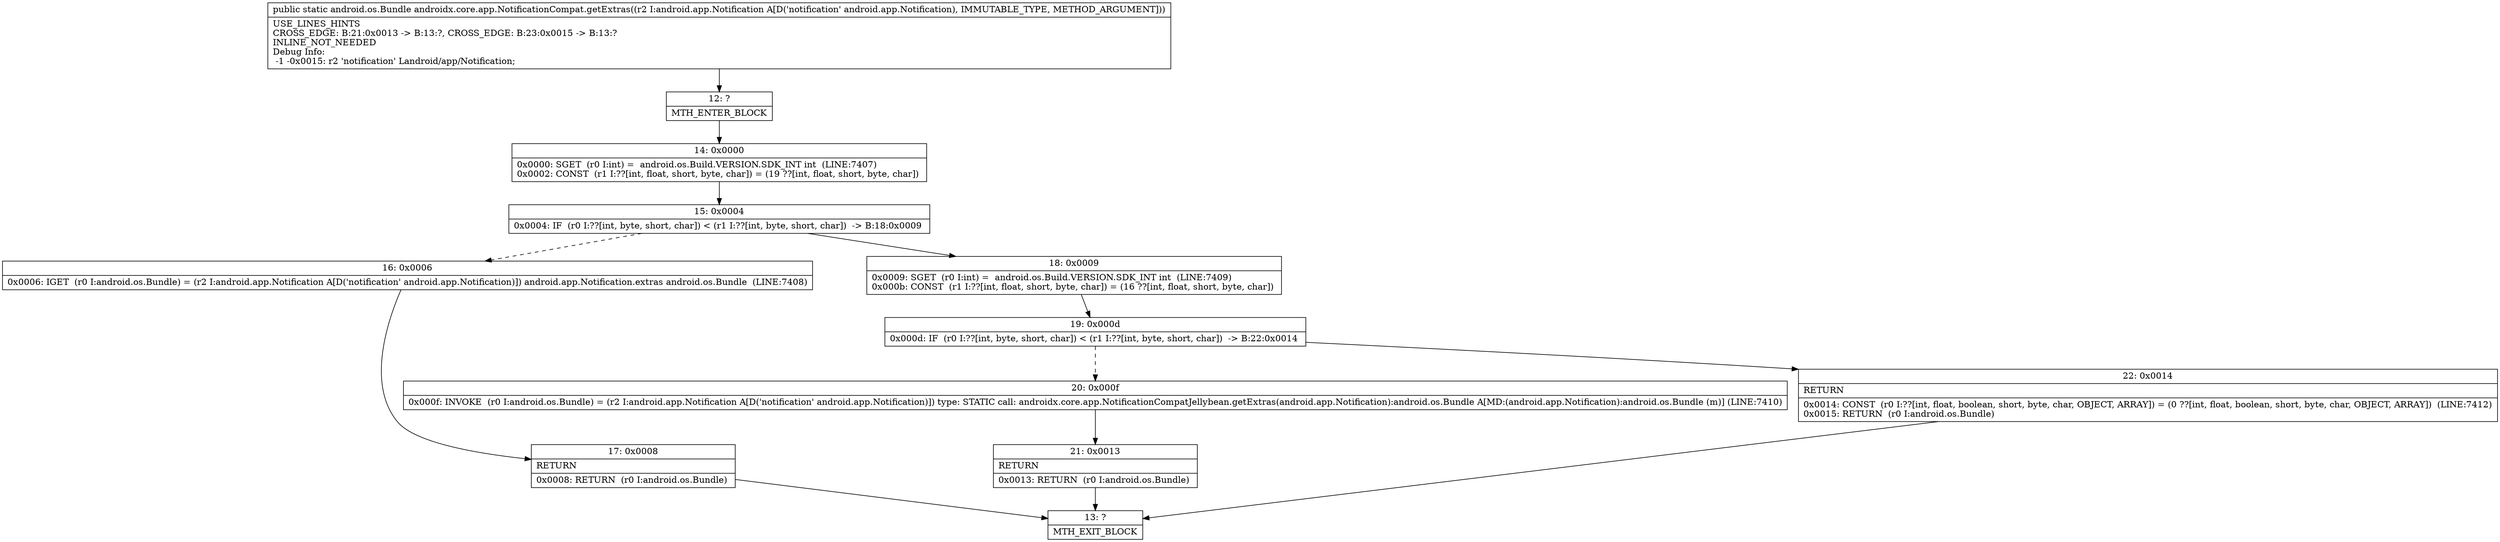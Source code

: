 digraph "CFG forandroidx.core.app.NotificationCompat.getExtras(Landroid\/app\/Notification;)Landroid\/os\/Bundle;" {
Node_12 [shape=record,label="{12\:\ ?|MTH_ENTER_BLOCK\l}"];
Node_14 [shape=record,label="{14\:\ 0x0000|0x0000: SGET  (r0 I:int) =  android.os.Build.VERSION.SDK_INT int  (LINE:7407)\l0x0002: CONST  (r1 I:??[int, float, short, byte, char]) = (19 ??[int, float, short, byte, char]) \l}"];
Node_15 [shape=record,label="{15\:\ 0x0004|0x0004: IF  (r0 I:??[int, byte, short, char]) \< (r1 I:??[int, byte, short, char])  \-\> B:18:0x0009 \l}"];
Node_16 [shape=record,label="{16\:\ 0x0006|0x0006: IGET  (r0 I:android.os.Bundle) = (r2 I:android.app.Notification A[D('notification' android.app.Notification)]) android.app.Notification.extras android.os.Bundle  (LINE:7408)\l}"];
Node_17 [shape=record,label="{17\:\ 0x0008|RETURN\l|0x0008: RETURN  (r0 I:android.os.Bundle) \l}"];
Node_13 [shape=record,label="{13\:\ ?|MTH_EXIT_BLOCK\l}"];
Node_18 [shape=record,label="{18\:\ 0x0009|0x0009: SGET  (r0 I:int) =  android.os.Build.VERSION.SDK_INT int  (LINE:7409)\l0x000b: CONST  (r1 I:??[int, float, short, byte, char]) = (16 ??[int, float, short, byte, char]) \l}"];
Node_19 [shape=record,label="{19\:\ 0x000d|0x000d: IF  (r0 I:??[int, byte, short, char]) \< (r1 I:??[int, byte, short, char])  \-\> B:22:0x0014 \l}"];
Node_20 [shape=record,label="{20\:\ 0x000f|0x000f: INVOKE  (r0 I:android.os.Bundle) = (r2 I:android.app.Notification A[D('notification' android.app.Notification)]) type: STATIC call: androidx.core.app.NotificationCompatJellybean.getExtras(android.app.Notification):android.os.Bundle A[MD:(android.app.Notification):android.os.Bundle (m)] (LINE:7410)\l}"];
Node_21 [shape=record,label="{21\:\ 0x0013|RETURN\l|0x0013: RETURN  (r0 I:android.os.Bundle) \l}"];
Node_22 [shape=record,label="{22\:\ 0x0014|RETURN\l|0x0014: CONST  (r0 I:??[int, float, boolean, short, byte, char, OBJECT, ARRAY]) = (0 ??[int, float, boolean, short, byte, char, OBJECT, ARRAY])  (LINE:7412)\l0x0015: RETURN  (r0 I:android.os.Bundle) \l}"];
MethodNode[shape=record,label="{public static android.os.Bundle androidx.core.app.NotificationCompat.getExtras((r2 I:android.app.Notification A[D('notification' android.app.Notification), IMMUTABLE_TYPE, METHOD_ARGUMENT]))  | USE_LINES_HINTS\lCROSS_EDGE: B:21:0x0013 \-\> B:13:?, CROSS_EDGE: B:23:0x0015 \-\> B:13:?\lINLINE_NOT_NEEDED\lDebug Info:\l  \-1 \-0x0015: r2 'notification' Landroid\/app\/Notification;\l}"];
MethodNode -> Node_12;Node_12 -> Node_14;
Node_14 -> Node_15;
Node_15 -> Node_16[style=dashed];
Node_15 -> Node_18;
Node_16 -> Node_17;
Node_17 -> Node_13;
Node_18 -> Node_19;
Node_19 -> Node_20[style=dashed];
Node_19 -> Node_22;
Node_20 -> Node_21;
Node_21 -> Node_13;
Node_22 -> Node_13;
}

